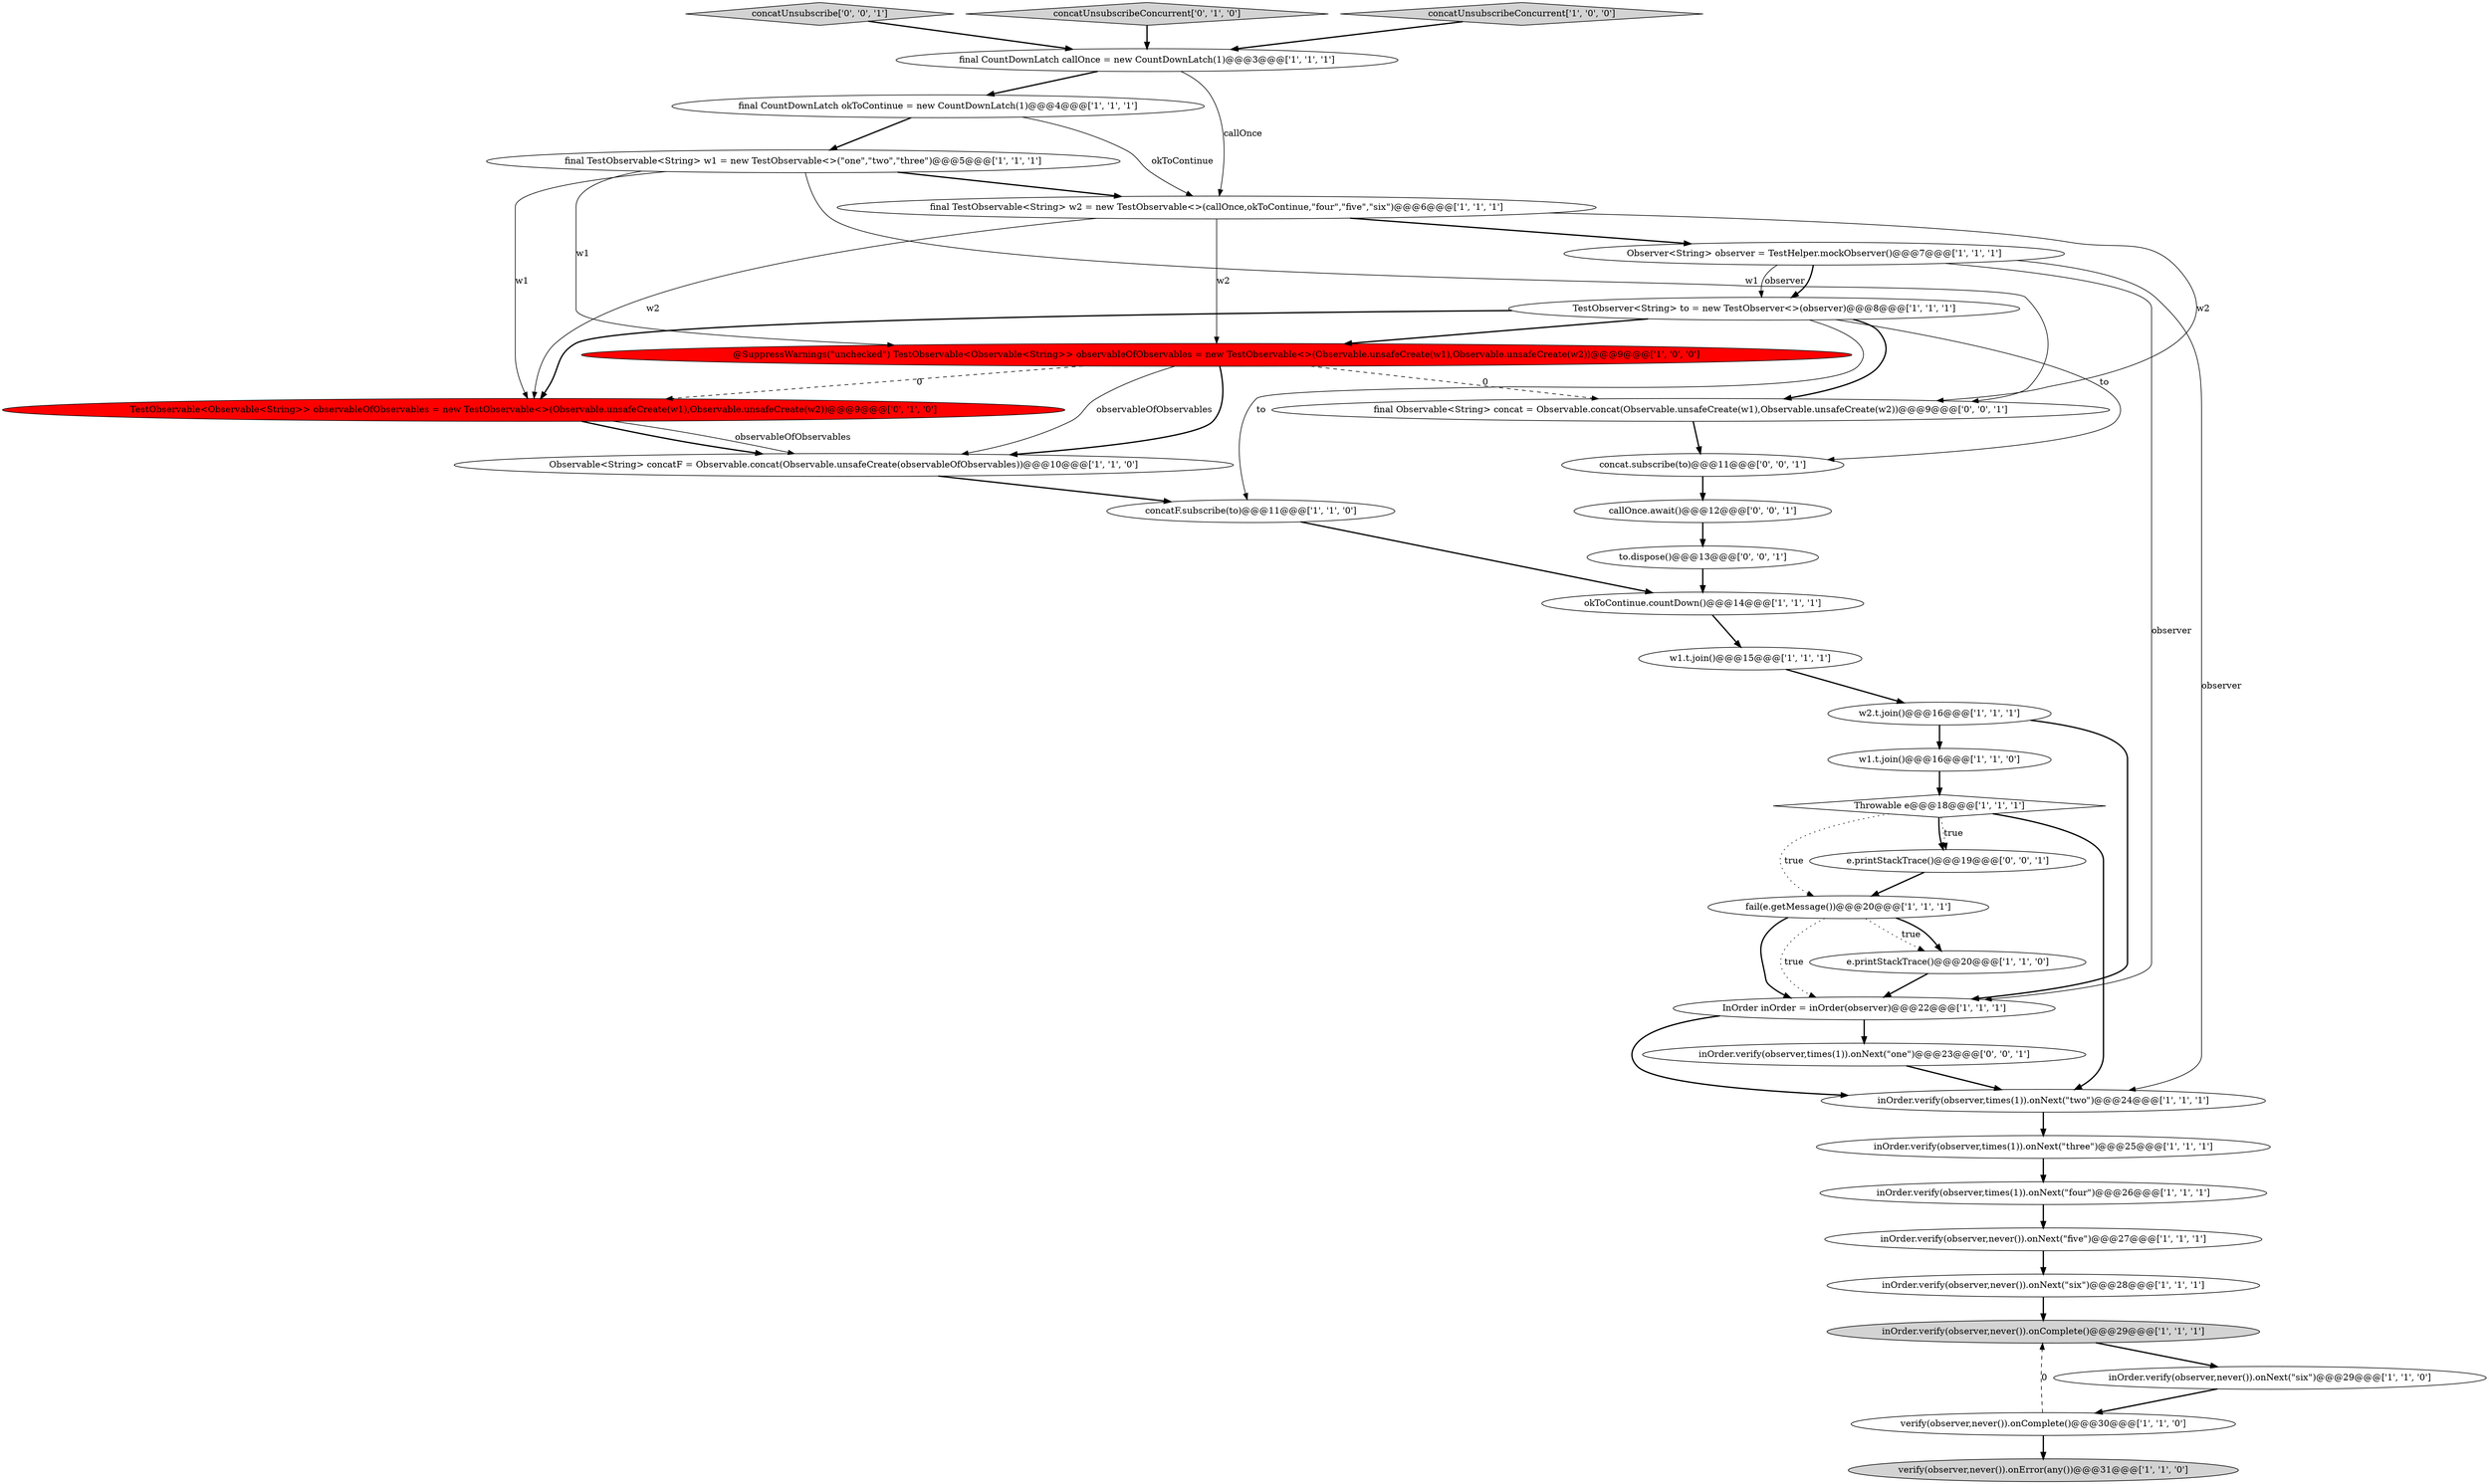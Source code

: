 digraph {
35 [style = filled, label = "to.dispose()@@@13@@@['0', '0', '1']", fillcolor = white, shape = ellipse image = "AAA0AAABBB3BBB"];
33 [style = filled, label = "e.printStackTrace()@@@19@@@['0', '0', '1']", fillcolor = white, shape = ellipse image = "AAA0AAABBB3BBB"];
21 [style = filled, label = "w2.t.join()@@@16@@@['1', '1', '1']", fillcolor = white, shape = ellipse image = "AAA0AAABBB1BBB"];
13 [style = filled, label = "w1.t.join()@@@16@@@['1', '1', '0']", fillcolor = white, shape = ellipse image = "AAA0AAABBB1BBB"];
7 [style = filled, label = "verify(observer,never()).onComplete()@@@30@@@['1', '1', '0']", fillcolor = white, shape = ellipse image = "AAA0AAABBB1BBB"];
17 [style = filled, label = "inOrder.verify(observer,never()).onNext(\"six\")@@@28@@@['1', '1', '1']", fillcolor = white, shape = ellipse image = "AAA0AAABBB1BBB"];
30 [style = filled, label = "inOrder.verify(observer,times(1)).onNext(\"one\")@@@23@@@['0', '0', '1']", fillcolor = white, shape = ellipse image = "AAA0AAABBB3BBB"];
22 [style = filled, label = "fail(e.getMessage())@@@20@@@['1', '1', '1']", fillcolor = white, shape = ellipse image = "AAA0AAABBB1BBB"];
26 [style = filled, label = "final CountDownLatch okToContinue = new CountDownLatch(1)@@@4@@@['1', '1', '1']", fillcolor = white, shape = ellipse image = "AAA0AAABBB1BBB"];
10 [style = filled, label = "Observer<String> observer = TestHelper.mockObserver()@@@7@@@['1', '1', '1']", fillcolor = white, shape = ellipse image = "AAA0AAABBB1BBB"];
23 [style = filled, label = "inOrder.verify(observer,never()).onNext(\"five\")@@@27@@@['1', '1', '1']", fillcolor = white, shape = ellipse image = "AAA0AAABBB1BBB"];
8 [style = filled, label = "final TestObservable<String> w2 = new TestObservable<>(callOnce,okToContinue,\"four\",\"five\",\"six\")@@@6@@@['1', '1', '1']", fillcolor = white, shape = ellipse image = "AAA0AAABBB1BBB"];
6 [style = filled, label = "okToContinue.countDown()@@@14@@@['1', '1', '1']", fillcolor = white, shape = ellipse image = "AAA0AAABBB1BBB"];
29 [style = filled, label = "final Observable<String> concat = Observable.concat(Observable.unsafeCreate(w1),Observable.unsafeCreate(w2))@@@9@@@['0', '0', '1']", fillcolor = white, shape = ellipse image = "AAA0AAABBB3BBB"];
27 [style = filled, label = "TestObservable<Observable<String>> observableOfObservables = new TestObservable<>(Observable.unsafeCreate(w1),Observable.unsafeCreate(w2))@@@9@@@['0', '1', '0']", fillcolor = red, shape = ellipse image = "AAA1AAABBB2BBB"];
0 [style = filled, label = "concatF.subscribe(to)@@@11@@@['1', '1', '0']", fillcolor = white, shape = ellipse image = "AAA0AAABBB1BBB"];
19 [style = filled, label = "w1.t.join()@@@15@@@['1', '1', '1']", fillcolor = white, shape = ellipse image = "AAA0AAABBB1BBB"];
31 [style = filled, label = "concat.subscribe(to)@@@11@@@['0', '0', '1']", fillcolor = white, shape = ellipse image = "AAA0AAABBB3BBB"];
24 [style = filled, label = "@SuppressWarnings(\"unchecked\") TestObservable<Observable<String>> observableOfObservables = new TestObservable<>(Observable.unsafeCreate(w1),Observable.unsafeCreate(w2))@@@9@@@['1', '0', '0']", fillcolor = red, shape = ellipse image = "AAA1AAABBB1BBB"];
9 [style = filled, label = "final TestObservable<String> w1 = new TestObservable<>(\"one\",\"two\",\"three\")@@@5@@@['1', '1', '1']", fillcolor = white, shape = ellipse image = "AAA0AAABBB1BBB"];
25 [style = filled, label = "InOrder inOrder = inOrder(observer)@@@22@@@['1', '1', '1']", fillcolor = white, shape = ellipse image = "AAA0AAABBB1BBB"];
4 [style = filled, label = "TestObserver<String> to = new TestObserver<>(observer)@@@8@@@['1', '1', '1']", fillcolor = white, shape = ellipse image = "AAA0AAABBB1BBB"];
3 [style = filled, label = "inOrder.verify(observer,times(1)).onNext(\"two\")@@@24@@@['1', '1', '1']", fillcolor = white, shape = ellipse image = "AAA0AAABBB1BBB"];
34 [style = filled, label = "concatUnsubscribe['0', '0', '1']", fillcolor = lightgray, shape = diamond image = "AAA0AAABBB3BBB"];
12 [style = filled, label = "inOrder.verify(observer,never()).onComplete()@@@29@@@['1', '1', '1']", fillcolor = lightgray, shape = ellipse image = "AAA0AAABBB1BBB"];
5 [style = filled, label = "inOrder.verify(observer,times(1)).onNext(\"three\")@@@25@@@['1', '1', '1']", fillcolor = white, shape = ellipse image = "AAA0AAABBB1BBB"];
18 [style = filled, label = "inOrder.verify(observer,never()).onNext(\"six\")@@@29@@@['1', '1', '0']", fillcolor = white, shape = ellipse image = "AAA0AAABBB1BBB"];
28 [style = filled, label = "concatUnsubscribeConcurrent['0', '1', '0']", fillcolor = lightgray, shape = diamond image = "AAA0AAABBB2BBB"];
1 [style = filled, label = "inOrder.verify(observer,times(1)).onNext(\"four\")@@@26@@@['1', '1', '1']", fillcolor = white, shape = ellipse image = "AAA0AAABBB1BBB"];
15 [style = filled, label = "final CountDownLatch callOnce = new CountDownLatch(1)@@@3@@@['1', '1', '1']", fillcolor = white, shape = ellipse image = "AAA0AAABBB1BBB"];
14 [style = filled, label = "verify(observer,never()).onError(any())@@@31@@@['1', '1', '0']", fillcolor = lightgray, shape = ellipse image = "AAA0AAABBB1BBB"];
16 [style = filled, label = "Observable<String> concatF = Observable.concat(Observable.unsafeCreate(observableOfObservables))@@@10@@@['1', '1', '0']", fillcolor = white, shape = ellipse image = "AAA0AAABBB1BBB"];
32 [style = filled, label = "callOnce.await()@@@12@@@['0', '0', '1']", fillcolor = white, shape = ellipse image = "AAA0AAABBB3BBB"];
20 [style = filled, label = "e.printStackTrace()@@@20@@@['1', '1', '0']", fillcolor = white, shape = ellipse image = "AAA0AAABBB1BBB"];
11 [style = filled, label = "Throwable e@@@18@@@['1', '1', '1']", fillcolor = white, shape = diamond image = "AAA0AAABBB1BBB"];
2 [style = filled, label = "concatUnsubscribeConcurrent['1', '0', '0']", fillcolor = lightgray, shape = diamond image = "AAA0AAABBB1BBB"];
27->16 [style = solid, label="observableOfObservables"];
32->35 [style = bold, label=""];
11->33 [style = dotted, label="true"];
8->10 [style = bold, label=""];
22->25 [style = bold, label=""];
9->27 [style = solid, label="w1"];
16->0 [style = bold, label=""];
24->27 [style = dashed, label="0"];
4->24 [style = bold, label=""];
28->15 [style = bold, label=""];
35->6 [style = bold, label=""];
0->6 [style = bold, label=""];
26->8 [style = solid, label="okToContinue"];
31->32 [style = bold, label=""];
25->30 [style = bold, label=""];
10->25 [style = solid, label="observer"];
29->31 [style = bold, label=""];
22->25 [style = dotted, label="true"];
25->3 [style = bold, label=""];
34->15 [style = bold, label=""];
24->29 [style = dashed, label="0"];
10->4 [style = solid, label="observer"];
26->9 [style = bold, label=""];
4->29 [style = bold, label=""];
8->29 [style = solid, label="w2"];
6->19 [style = bold, label=""];
24->16 [style = solid, label="observableOfObservables"];
21->25 [style = bold, label=""];
27->16 [style = bold, label=""];
8->27 [style = solid, label="w2"];
9->29 [style = solid, label="w1"];
9->8 [style = bold, label=""];
20->25 [style = bold, label=""];
13->11 [style = bold, label=""];
11->22 [style = dotted, label="true"];
1->23 [style = bold, label=""];
4->0 [style = solid, label="to"];
15->26 [style = bold, label=""];
7->14 [style = bold, label=""];
10->3 [style = solid, label="observer"];
24->16 [style = bold, label=""];
5->1 [style = bold, label=""];
3->5 [style = bold, label=""];
17->12 [style = bold, label=""];
22->20 [style = dotted, label="true"];
22->20 [style = bold, label=""];
30->3 [style = bold, label=""];
11->3 [style = bold, label=""];
4->27 [style = bold, label=""];
2->15 [style = bold, label=""];
12->18 [style = bold, label=""];
10->4 [style = bold, label=""];
11->33 [style = bold, label=""];
7->12 [style = dashed, label="0"];
23->17 [style = bold, label=""];
4->31 [style = solid, label="to"];
18->7 [style = bold, label=""];
15->8 [style = solid, label="callOnce"];
9->24 [style = solid, label="w1"];
8->24 [style = solid, label="w2"];
33->22 [style = bold, label=""];
21->13 [style = bold, label=""];
19->21 [style = bold, label=""];
}
